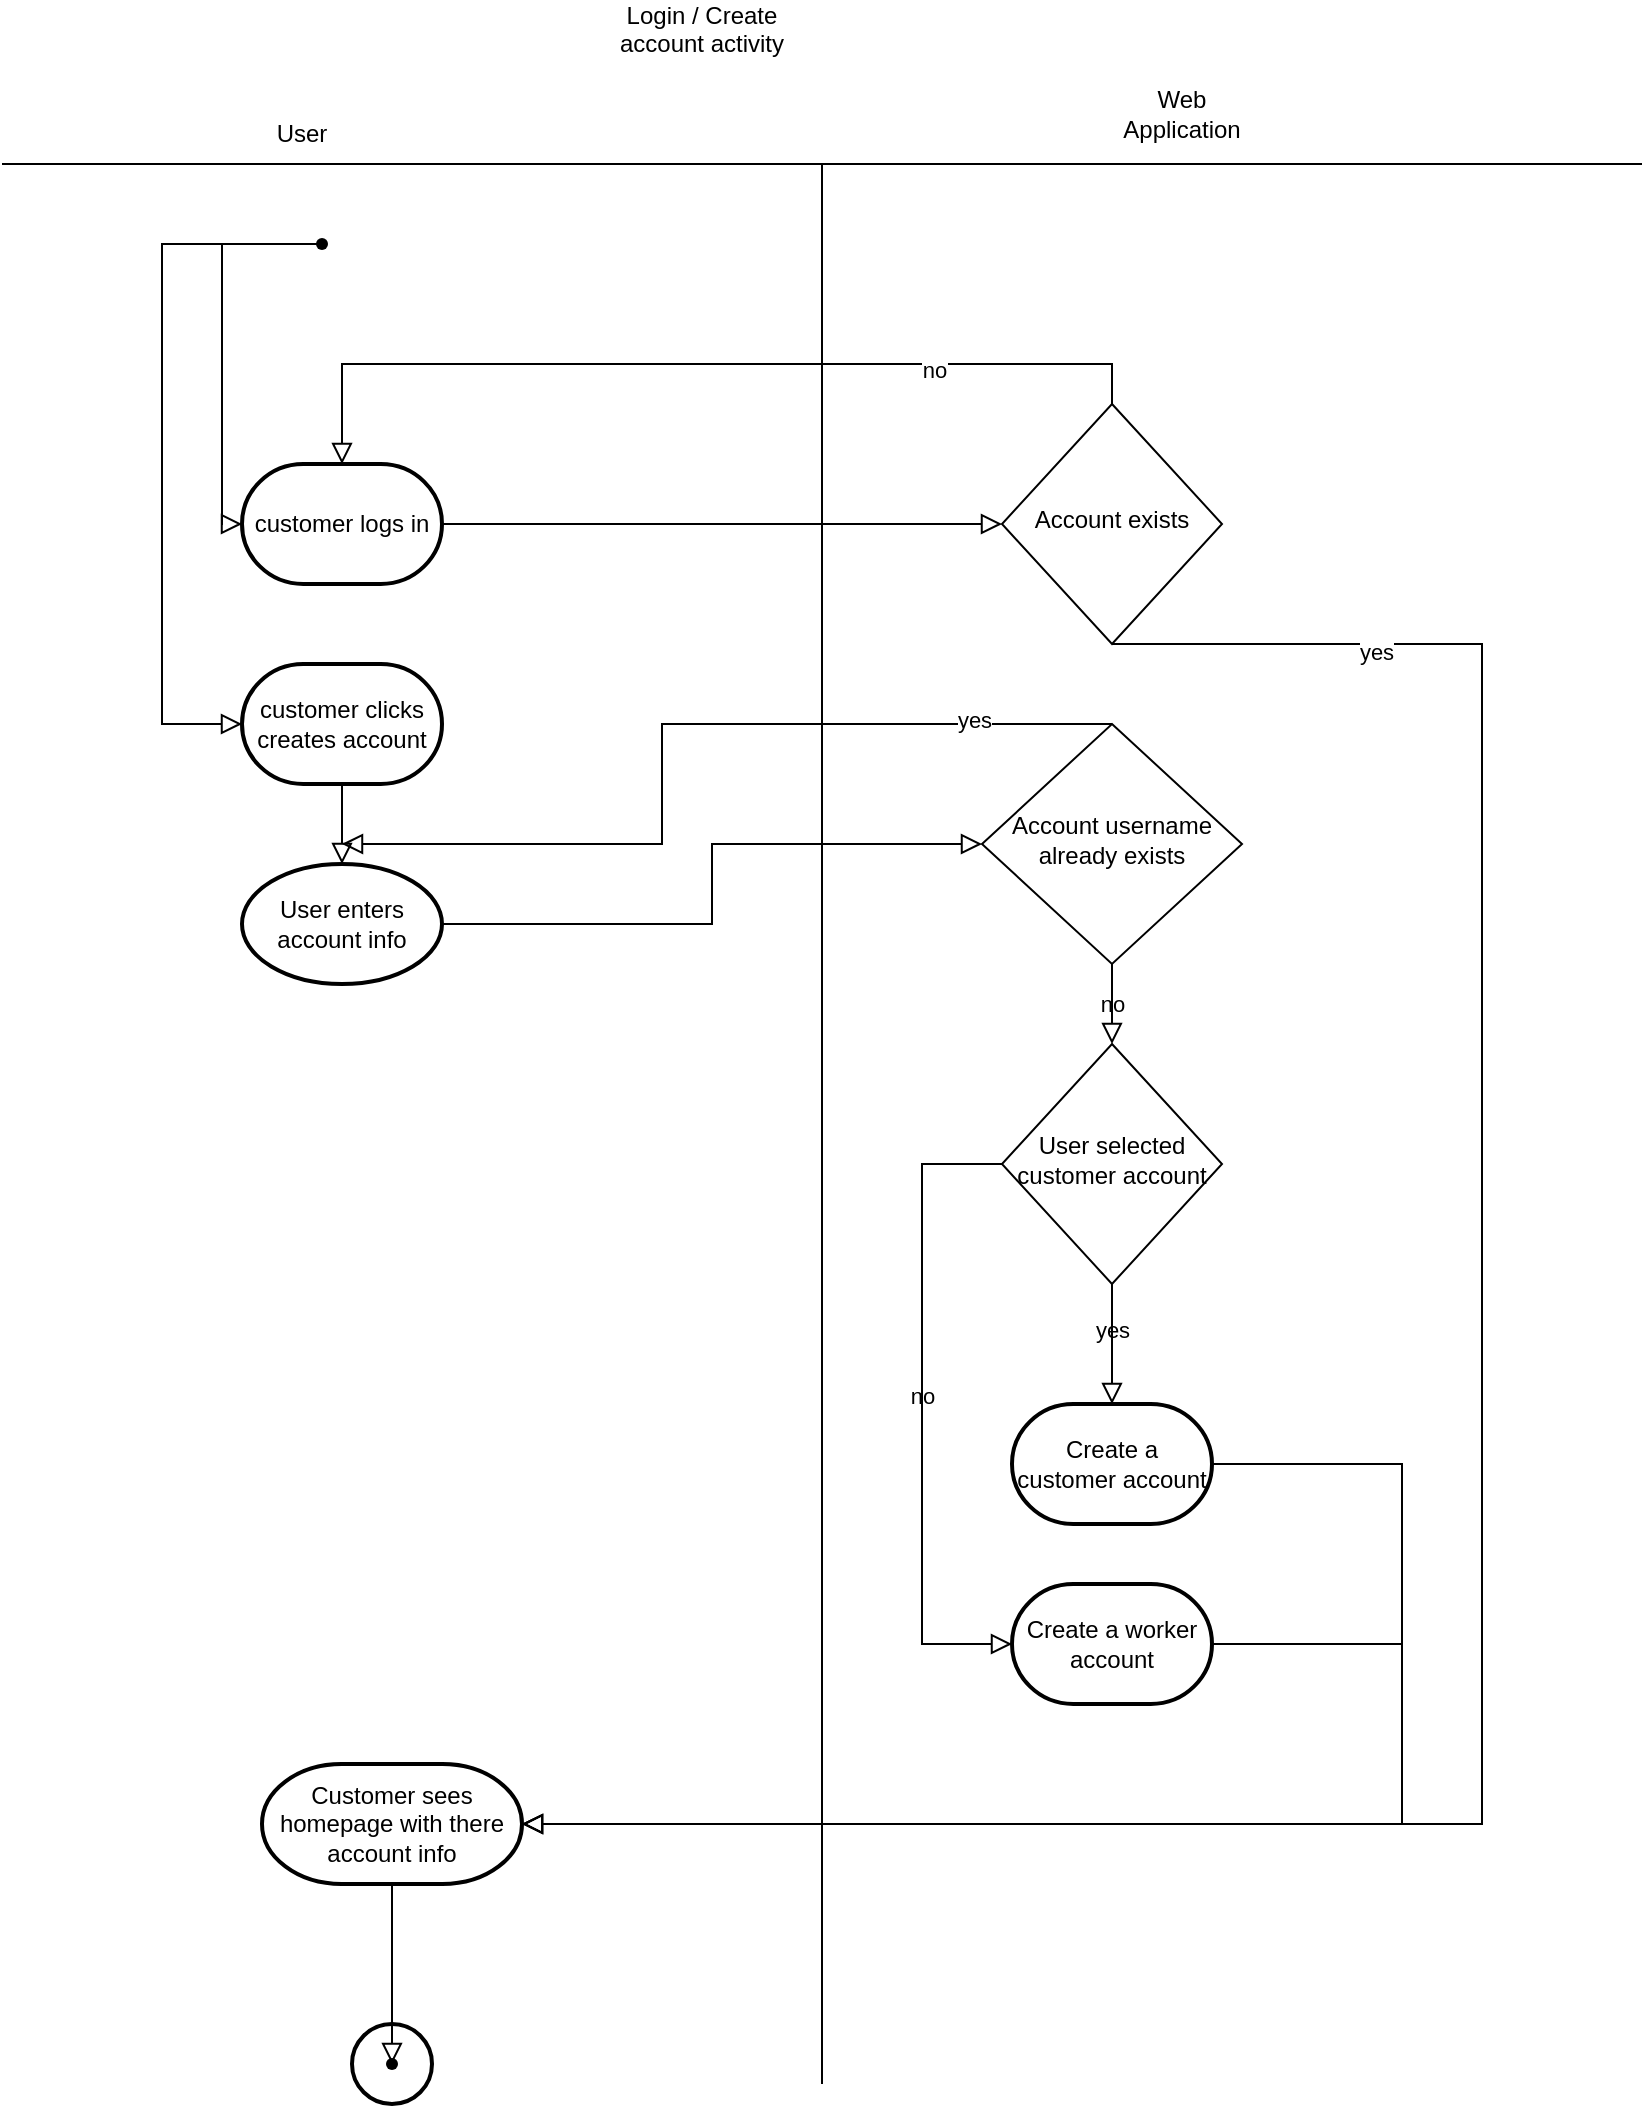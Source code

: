 <mxfile version="16.5.4" type="device"><diagram id="lFaou2iza5B5hya88a3I" name="Page-1"><mxGraphModel dx="1371" dy="789" grid="1" gridSize="10" guides="1" tooltips="1" connect="1" arrows="1" fold="1" page="1" pageScale="1" pageWidth="850" pageHeight="1100" math="0" shadow="0"><root><mxCell id="0"/><mxCell id="1" parent="0"/><mxCell id="gVA9FsHFQ6uInxCDo14V-1" value="" style="strokeWidth=2;html=1;shape=mxgraph.flowchart.start_2;whiteSpace=wrap;" vertex="1" parent="1"><mxGeometry x="195" y="1030" width="40" height="40" as="geometry"/></mxCell><mxCell id="gVA9FsHFQ6uInxCDo14V-2" value="" style="shape=waypoint;sketch=0;fillStyle=solid;size=6;pointerEvents=1;points=[];fillColor=none;resizable=0;rotatable=0;perimeter=centerPerimeter;snapToPoint=1;" vertex="1" parent="1"><mxGeometry x="160" y="120" width="40" height="40" as="geometry"/></mxCell><mxCell id="gVA9FsHFQ6uInxCDo14V-3" value="customer logs in" style="strokeWidth=2;html=1;shape=mxgraph.flowchart.terminator;whiteSpace=wrap;" vertex="1" parent="1"><mxGeometry x="140" y="250" width="100" height="60" as="geometry"/></mxCell><mxCell id="gVA9FsHFQ6uInxCDo14V-4" value="customer clicks creates account" style="strokeWidth=2;html=1;shape=mxgraph.flowchart.terminator;whiteSpace=wrap;" vertex="1" parent="1"><mxGeometry x="140" y="350" width="100" height="60" as="geometry"/></mxCell><mxCell id="gVA9FsHFQ6uInxCDo14V-5" value="User enters account info" style="strokeWidth=2;html=1;shape=mxgraph.flowchart.start_1;whiteSpace=wrap;" vertex="1" parent="1"><mxGeometry x="140" y="450" width="100" height="60" as="geometry"/></mxCell><mxCell id="gVA9FsHFQ6uInxCDo14V-6" value="" style="rounded=0;html=1;jettySize=auto;orthogonalLoop=1;fontSize=11;endArrow=block;endFill=0;endSize=8;strokeWidth=1;shadow=0;labelBackgroundColor=none;edgeStyle=orthogonalEdgeStyle;entryX=0;entryY=0.5;entryDx=0;entryDy=0;entryPerimeter=0;exitX=0.447;exitY=0.636;exitDx=0;exitDy=0;exitPerimeter=0;" edge="1" parent="1" source="gVA9FsHFQ6uInxCDo14V-2" target="gVA9FsHFQ6uInxCDo14V-3"><mxGeometry relative="1" as="geometry"><mxPoint x="70" y="210" as="sourcePoint"/><mxPoint x="190" y="245" as="targetPoint"/><Array as="points"><mxPoint x="130" y="140"/></Array></mxGeometry></mxCell><mxCell id="gVA9FsHFQ6uInxCDo14V-7" value="" style="rounded=0;html=1;jettySize=auto;orthogonalLoop=1;fontSize=11;endArrow=block;endFill=0;endSize=8;strokeWidth=1;shadow=0;labelBackgroundColor=none;edgeStyle=orthogonalEdgeStyle;entryX=0;entryY=0.5;entryDx=0;entryDy=0;entryPerimeter=0;" edge="1" parent="1" target="gVA9FsHFQ6uInxCDo14V-4"><mxGeometry relative="1" as="geometry"><mxPoint x="180" y="140" as="sourcePoint"/><mxPoint x="190" y="400" as="targetPoint"/><Array as="points"><mxPoint x="100" y="140"/><mxPoint x="100" y="380"/></Array></mxGeometry></mxCell><mxCell id="gVA9FsHFQ6uInxCDo14V-9" value="Account username already exists" style="rhombus;whiteSpace=wrap;html=1;shadow=0;fontFamily=Helvetica;fontSize=12;align=center;strokeWidth=1;spacing=6;spacingTop=-4;" vertex="1" parent="1"><mxGeometry x="510" y="380" width="130" height="120" as="geometry"/></mxCell><mxCell id="gVA9FsHFQ6uInxCDo14V-10" value="" style="rounded=0;html=1;jettySize=auto;orthogonalLoop=1;fontSize=11;endArrow=block;endFill=0;endSize=8;strokeWidth=1;shadow=0;labelBackgroundColor=none;edgeStyle=orthogonalEdgeStyle;exitX=1;exitY=0.5;exitDx=0;exitDy=0;exitPerimeter=0;entryX=0;entryY=0.5;entryDx=0;entryDy=0;" edge="1" parent="1" source="gVA9FsHFQ6uInxCDo14V-5" target="gVA9FsHFQ6uInxCDo14V-9"><mxGeometry relative="1" as="geometry"><mxPoint x="480" y="490" as="sourcePoint"/><mxPoint x="560" y="490" as="targetPoint"/></mxGeometry></mxCell><mxCell id="gVA9FsHFQ6uInxCDo14V-13" value="Account exists" style="rhombus;whiteSpace=wrap;html=1;shadow=0;fontFamily=Helvetica;fontSize=12;align=center;strokeWidth=1;spacing=6;spacingTop=-4;" vertex="1" parent="1"><mxGeometry x="520" y="220" width="110" height="120" as="geometry"/></mxCell><mxCell id="gVA9FsHFQ6uInxCDo14V-19" value="Customer sees homepage with there account info" style="strokeWidth=2;html=1;shape=mxgraph.flowchart.terminator;whiteSpace=wrap;" vertex="1" parent="1"><mxGeometry x="150" y="900" width="130" height="60" as="geometry"/></mxCell><mxCell id="gVA9FsHFQ6uInxCDo14V-20" value="" style="shape=waypoint;sketch=0;fillStyle=solid;size=6;pointerEvents=1;points=[];fillColor=none;resizable=0;rotatable=0;perimeter=centerPerimeter;snapToPoint=1;" vertex="1" parent="1"><mxGeometry x="195" y="1030" width="40" height="40" as="geometry"/></mxCell><mxCell id="gVA9FsHFQ6uInxCDo14V-21" value="&lt;div&gt;Login / Create account activity&lt;/div&gt;&lt;div&gt;&lt;br&gt;&lt;/div&gt;" style="text;html=1;strokeColor=none;fillColor=none;align=center;verticalAlign=middle;whiteSpace=wrap;rounded=0;" vertex="1" parent="1"><mxGeometry x="315" y="30" width="110" height="20" as="geometry"/></mxCell><mxCell id="gVA9FsHFQ6uInxCDo14V-22" value="Create a customer account" style="strokeWidth=2;html=1;shape=mxgraph.flowchart.terminator;whiteSpace=wrap;" vertex="1" parent="1"><mxGeometry x="525" y="720" width="100" height="60" as="geometry"/></mxCell><mxCell id="gVA9FsHFQ6uInxCDo14V-23" value="Create a worker account" style="strokeWidth=2;html=1;shape=mxgraph.flowchart.terminator;whiteSpace=wrap;" vertex="1" parent="1"><mxGeometry x="525" y="810" width="100" height="60" as="geometry"/></mxCell><mxCell id="gVA9FsHFQ6uInxCDo14V-24" value="User selected customer account" style="rhombus;whiteSpace=wrap;html=1;shadow=0;fontFamily=Helvetica;fontSize=12;align=center;strokeWidth=1;spacing=6;spacingTop=-4;" vertex="1" parent="1"><mxGeometry x="520" y="540" width="110" height="120" as="geometry"/></mxCell><mxCell id="gVA9FsHFQ6uInxCDo14V-26" value="&lt;div&gt;no&lt;/div&gt;&lt;div&gt;&lt;br&gt;&lt;/div&gt;" style="rounded=0;html=1;jettySize=auto;orthogonalLoop=1;fontSize=11;endArrow=block;endFill=0;endSize=8;strokeWidth=1;shadow=0;labelBackgroundColor=none;edgeStyle=orthogonalEdgeStyle;entryX=0;entryY=0.5;entryDx=0;entryDy=0;exitX=0;exitY=0.5;exitDx=0;exitDy=0;entryPerimeter=0;" edge="1" parent="1" source="gVA9FsHFQ6uInxCDo14V-24" target="gVA9FsHFQ6uInxCDo14V-23"><mxGeometry relative="1" as="geometry"><mxPoint x="710" y="440" as="sourcePoint"/><mxPoint x="760" y="440.41" as="targetPoint"/><Array as="points"><mxPoint x="480" y="600"/><mxPoint x="480" y="840"/></Array></mxGeometry></mxCell><mxCell id="gVA9FsHFQ6uInxCDo14V-27" value="&lt;div&gt;yes&lt;/div&gt;&lt;div&gt;&lt;br&gt;&lt;/div&gt;" style="rounded=0;html=1;jettySize=auto;orthogonalLoop=1;fontSize=11;endArrow=block;endFill=0;endSize=8;strokeWidth=1;shadow=0;labelBackgroundColor=none;edgeStyle=orthogonalEdgeStyle;exitX=0.5;exitY=1;exitDx=0;exitDy=0;entryX=0.5;entryY=0;entryDx=0;entryDy=0;entryPerimeter=0;" edge="1" parent="1" source="gVA9FsHFQ6uInxCDo14V-24" target="gVA9FsHFQ6uInxCDo14V-22"><mxGeometry relative="1" as="geometry"><mxPoint x="690" y="551" as="sourcePoint"/><mxPoint x="770" y="551" as="targetPoint"/><Array as="points"><mxPoint x="575" y="700"/><mxPoint x="575" y="700"/></Array></mxGeometry></mxCell><mxCell id="gVA9FsHFQ6uInxCDo14V-28" value="" style="rounded=0;html=1;jettySize=auto;orthogonalLoop=1;fontSize=11;endArrow=block;endFill=0;endSize=8;strokeWidth=1;shadow=0;labelBackgroundColor=none;edgeStyle=orthogonalEdgeStyle;exitX=1;exitY=0.5;exitDx=0;exitDy=0;exitPerimeter=0;entryX=1;entryY=0.5;entryDx=0;entryDy=0;entryPerimeter=0;" edge="1" parent="1" source="gVA9FsHFQ6uInxCDo14V-23" target="gVA9FsHFQ6uInxCDo14V-19"><mxGeometry relative="1" as="geometry"><mxPoint x="850" y="490" as="sourcePoint"/><mxPoint x="290" y="940" as="targetPoint"/><Array as="points"><mxPoint x="720" y="840"/><mxPoint x="720" y="930"/></Array></mxGeometry></mxCell><mxCell id="gVA9FsHFQ6uInxCDo14V-29" value="" style="rounded=0;html=1;jettySize=auto;orthogonalLoop=1;fontSize=11;endArrow=block;endFill=0;endSize=8;strokeWidth=1;shadow=0;labelBackgroundColor=none;edgeStyle=orthogonalEdgeStyle;exitX=1;exitY=0.5;exitDx=0;exitDy=0;exitPerimeter=0;entryX=1;entryY=0.5;entryDx=0;entryDy=0;entryPerimeter=0;" edge="1" parent="1" source="gVA9FsHFQ6uInxCDo14V-22" target="gVA9FsHFQ6uInxCDo14V-19"><mxGeometry relative="1" as="geometry"><mxPoint x="860" y="539.41" as="sourcePoint"/><mxPoint x="920" y="539.41" as="targetPoint"/><Array as="points"><mxPoint x="720" y="750"/><mxPoint x="720" y="930"/></Array></mxGeometry></mxCell><mxCell id="gVA9FsHFQ6uInxCDo14V-31" value="User" style="text;html=1;strokeColor=none;fillColor=none;align=center;verticalAlign=middle;whiteSpace=wrap;rounded=0;" vertex="1" parent="1"><mxGeometry x="140" y="70" width="60" height="30" as="geometry"/></mxCell><mxCell id="gVA9FsHFQ6uInxCDo14V-32" value="Web Application" style="text;html=1;strokeColor=none;fillColor=none;align=center;verticalAlign=middle;whiteSpace=wrap;rounded=0;" vertex="1" parent="1"><mxGeometry x="580" y="60" width="60" height="30" as="geometry"/></mxCell><mxCell id="gVA9FsHFQ6uInxCDo14V-33" value="" style="endArrow=none;html=1;rounded=0;" edge="1" parent="1"><mxGeometry width="50" height="50" relative="1" as="geometry"><mxPoint x="20" y="100" as="sourcePoint"/><mxPoint x="840" y="100" as="targetPoint"/></mxGeometry></mxCell><mxCell id="gVA9FsHFQ6uInxCDo14V-34" value="" style="endArrow=none;html=1;rounded=0;" edge="1" parent="1"><mxGeometry width="50" height="50" relative="1" as="geometry"><mxPoint x="430" y="100" as="sourcePoint"/><mxPoint x="430" y="1060" as="targetPoint"/></mxGeometry></mxCell><mxCell id="gVA9FsHFQ6uInxCDo14V-35" value="" style="rounded=0;html=1;jettySize=auto;orthogonalLoop=1;fontSize=11;endArrow=block;endFill=0;endSize=8;strokeWidth=1;shadow=0;labelBackgroundColor=none;edgeStyle=orthogonalEdgeStyle;exitX=1;exitY=0.5;exitDx=0;exitDy=0;exitPerimeter=0;entryX=0;entryY=0.5;entryDx=0;entryDy=0;" edge="1" parent="1" source="gVA9FsHFQ6uInxCDo14V-3" target="gVA9FsHFQ6uInxCDo14V-13"><mxGeometry relative="1" as="geometry"><mxPoint x="250" y="490.0" as="sourcePoint"/><mxPoint x="520" y="280" as="targetPoint"/></mxGeometry></mxCell><mxCell id="gVA9FsHFQ6uInxCDo14V-36" value="" style="rounded=0;html=1;jettySize=auto;orthogonalLoop=1;fontSize=11;endArrow=block;endFill=0;endSize=8;strokeWidth=1;shadow=0;labelBackgroundColor=none;edgeStyle=orthogonalEdgeStyle;exitX=0.5;exitY=1;exitDx=0;exitDy=0;entryX=1;entryY=0.5;entryDx=0;entryDy=0;entryPerimeter=0;" edge="1" parent="1" source="gVA9FsHFQ6uInxCDo14V-13" target="gVA9FsHFQ6uInxCDo14V-19"><mxGeometry relative="1" as="geometry"><mxPoint x="260" y="500.0" as="sourcePoint"/><mxPoint x="760" y="380" as="targetPoint"/><Array as="points"><mxPoint x="760" y="340"/><mxPoint x="760" y="930"/></Array></mxGeometry></mxCell><mxCell id="gVA9FsHFQ6uInxCDo14V-37" value="yes" style="edgeLabel;html=1;align=center;verticalAlign=middle;resizable=0;points=[];" vertex="1" connectable="0" parent="gVA9FsHFQ6uInxCDo14V-36"><mxGeometry x="-0.79" y="-4" relative="1" as="geometry"><mxPoint as="offset"/></mxGeometry></mxCell><mxCell id="gVA9FsHFQ6uInxCDo14V-38" value="" style="rounded=0;html=1;jettySize=auto;orthogonalLoop=1;fontSize=11;endArrow=block;endFill=0;endSize=8;strokeWidth=1;shadow=0;labelBackgroundColor=none;edgeStyle=orthogonalEdgeStyle;exitX=0.5;exitY=0;exitDx=0;exitDy=0;entryX=0.5;entryY=0;entryDx=0;entryDy=0;entryPerimeter=0;" edge="1" parent="1" source="gVA9FsHFQ6uInxCDo14V-13" target="gVA9FsHFQ6uInxCDo14V-3"><mxGeometry relative="1" as="geometry"><mxPoint x="270" y="510.0" as="sourcePoint"/><mxPoint x="540" y="470.0" as="targetPoint"/></mxGeometry></mxCell><mxCell id="gVA9FsHFQ6uInxCDo14V-39" value="no" style="edgeLabel;html=1;align=center;verticalAlign=middle;resizable=0;points=[];" vertex="1" connectable="0" parent="gVA9FsHFQ6uInxCDo14V-38"><mxGeometry x="-0.519" y="3" relative="1" as="geometry"><mxPoint as="offset"/></mxGeometry></mxCell><mxCell id="gVA9FsHFQ6uInxCDo14V-40" value="no" style="rounded=0;html=1;jettySize=auto;orthogonalLoop=1;fontSize=11;endArrow=block;endFill=0;endSize=8;strokeWidth=1;shadow=0;labelBackgroundColor=none;edgeStyle=orthogonalEdgeStyle;exitX=0.5;exitY=1;exitDx=0;exitDy=0;entryX=0.5;entryY=0;entryDx=0;entryDy=0;" edge="1" parent="1" source="gVA9FsHFQ6uInxCDo14V-9" target="gVA9FsHFQ6uInxCDo14V-24"><mxGeometry relative="1" as="geometry"><mxPoint x="280" y="520.0" as="sourcePoint"/><mxPoint x="550" y="480.0" as="targetPoint"/></mxGeometry></mxCell><mxCell id="gVA9FsHFQ6uInxCDo14V-41" value="" style="rounded=0;html=1;jettySize=auto;orthogonalLoop=1;fontSize=11;endArrow=block;endFill=0;endSize=8;strokeWidth=1;shadow=0;labelBackgroundColor=none;edgeStyle=orthogonalEdgeStyle;exitX=0.5;exitY=1;exitDx=0;exitDy=0;exitPerimeter=0;" edge="1" parent="1" source="gVA9FsHFQ6uInxCDo14V-4"><mxGeometry relative="1" as="geometry"><mxPoint x="290" y="530.0" as="sourcePoint"/><mxPoint x="190" y="450" as="targetPoint"/></mxGeometry></mxCell><mxCell id="gVA9FsHFQ6uInxCDo14V-42" value="" style="rounded=0;html=1;jettySize=auto;orthogonalLoop=1;fontSize=11;endArrow=block;endFill=0;endSize=8;strokeWidth=1;shadow=0;labelBackgroundColor=none;edgeStyle=orthogonalEdgeStyle;exitX=0.5;exitY=0;exitDx=0;exitDy=0;" edge="1" parent="1" source="gVA9FsHFQ6uInxCDo14V-9"><mxGeometry relative="1" as="geometry"><mxPoint x="300" y="540.0" as="sourcePoint"/><mxPoint x="190" y="440" as="targetPoint"/><Array as="points"><mxPoint x="350" y="380"/><mxPoint x="350" y="440"/></Array></mxGeometry></mxCell><mxCell id="gVA9FsHFQ6uInxCDo14V-43" value="yes" style="edgeLabel;html=1;align=center;verticalAlign=middle;resizable=0;points=[];" vertex="1" connectable="0" parent="gVA9FsHFQ6uInxCDo14V-42"><mxGeometry x="-0.688" y="-2" relative="1" as="geometry"><mxPoint as="offset"/></mxGeometry></mxCell><mxCell id="gVA9FsHFQ6uInxCDo14V-45" value="" style="rounded=0;html=1;jettySize=auto;orthogonalLoop=1;fontSize=11;endArrow=block;endFill=0;endSize=8;strokeWidth=1;shadow=0;labelBackgroundColor=none;edgeStyle=orthogonalEdgeStyle;exitX=0.5;exitY=1;exitDx=0;exitDy=0;exitPerimeter=0;entryX=0.489;entryY=-0.003;entryDx=0;entryDy=0;entryPerimeter=0;" edge="1" parent="1" source="gVA9FsHFQ6uInxCDo14V-19" target="gVA9FsHFQ6uInxCDo14V-20"><mxGeometry relative="1" as="geometry"><mxPoint x="250" y="490.0" as="sourcePoint"/><mxPoint x="520" y="450.0" as="targetPoint"/></mxGeometry></mxCell></root></mxGraphModel></diagram></mxfile>